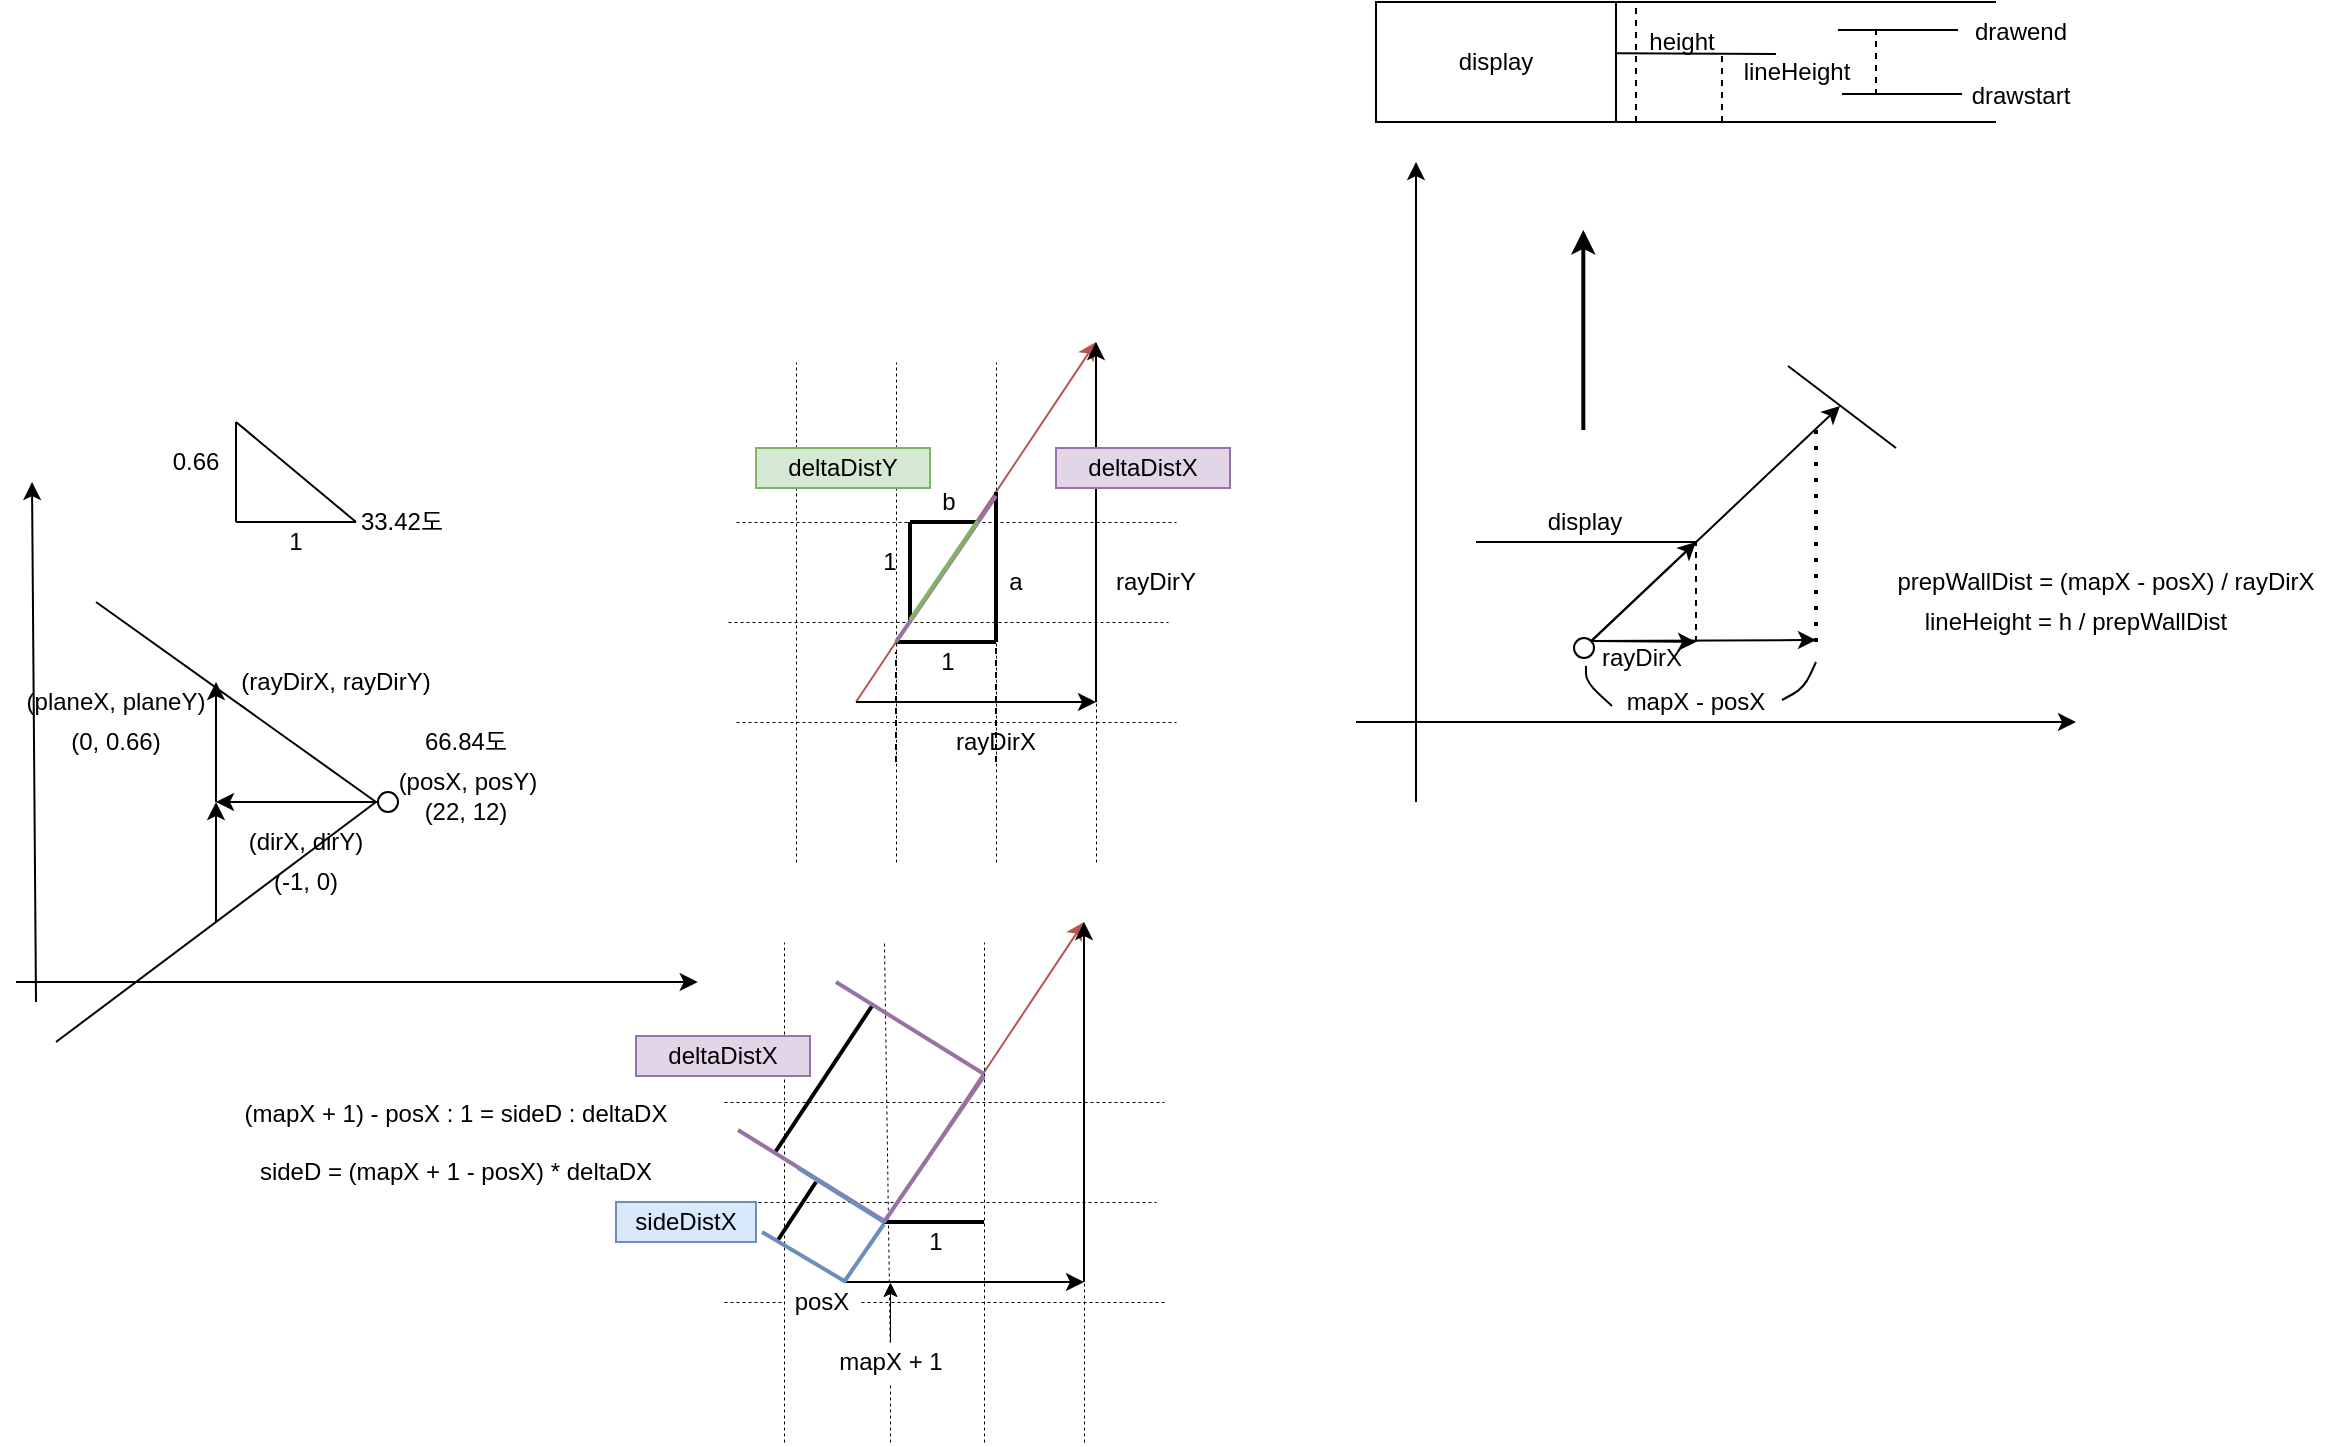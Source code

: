 <mxfile version="15.1.4" type="github" pages="3">
  <diagram id="mSh6Ika45wB9mhSGqDFz" name="Page-1">
    <mxGraphModel dx="722" dy="1306" grid="1" gridSize="10" guides="1" tooltips="1" connect="1" arrows="1" fold="1" page="1" pageScale="1" pageWidth="291" pageHeight="413" math="0" shadow="0">
      <root>
        <mxCell id="0" />
        <mxCell id="1" parent="0" />
        <mxCell id="lA7uYYmeE6Qmd-85u6qz-90" value="" style="endArrow=none;html=1;strokeWidth=2;" parent="1" edge="1">
          <mxGeometry width="50" height="50" relative="1" as="geometry">
            <mxPoint x="448" y="182" as="sourcePoint" />
            <mxPoint x="399" y="256" as="targetPoint" />
          </mxGeometry>
        </mxCell>
        <mxCell id="lA7uYYmeE6Qmd-85u6qz-89" value="" style="endArrow=none;html=1;strokeWidth=2;" parent="1" edge="1">
          <mxGeometry width="50" height="50" relative="1" as="geometry">
            <mxPoint x="401" y="299" as="sourcePoint" />
            <mxPoint x="420" y="270" as="targetPoint" />
          </mxGeometry>
        </mxCell>
        <mxCell id="lA7uYYmeE6Qmd-85u6qz-1" value="" style="endArrow=classic;html=1;" parent="1" edge="1">
          <mxGeometry width="50" height="50" relative="1" as="geometry">
            <mxPoint x="20" y="170" as="sourcePoint" />
            <mxPoint x="360.866" y="170" as="targetPoint" />
          </mxGeometry>
        </mxCell>
        <mxCell id="lA7uYYmeE6Qmd-85u6qz-2" value="" style="endArrow=classic;html=1;" parent="1" edge="1">
          <mxGeometry width="50" height="50" relative="1" as="geometry">
            <mxPoint x="30" y="180" as="sourcePoint" />
            <mxPoint x="28" y="-80" as="targetPoint" />
          </mxGeometry>
        </mxCell>
        <mxCell id="lA7uYYmeE6Qmd-85u6qz-3" value="" style="ellipse;whiteSpace=wrap;html=1;" parent="1" vertex="1">
          <mxGeometry x="201" y="75" width="10" height="10" as="geometry" />
        </mxCell>
        <mxCell id="lA7uYYmeE6Qmd-85u6qz-4" value="(dirX, dirY)" style="text;html=1;strokeColor=none;fillColor=none;align=center;verticalAlign=middle;whiteSpace=wrap;rounded=0;" parent="1" vertex="1">
          <mxGeometry x="120" y="90" width="90" height="20" as="geometry" />
        </mxCell>
        <mxCell id="lA7uYYmeE6Qmd-85u6qz-5" value="(posX, posY)" style="text;html=1;strokeColor=none;fillColor=none;align=center;verticalAlign=middle;whiteSpace=wrap;rounded=0;" parent="1" vertex="1">
          <mxGeometry x="201" y="60" width="90" height="20" as="geometry" />
        </mxCell>
        <mxCell id="lA7uYYmeE6Qmd-85u6qz-6" value="" style="endArrow=classic;html=1;exitX=0;exitY=1;exitDx=0;exitDy=0;" parent="1" source="lA7uYYmeE6Qmd-85u6qz-5" edge="1">
          <mxGeometry width="50" height="50" relative="1" as="geometry">
            <mxPoint x="200" y="80" as="sourcePoint" />
            <mxPoint x="120" y="80" as="targetPoint" />
          </mxGeometry>
        </mxCell>
        <mxCell id="lA7uYYmeE6Qmd-85u6qz-7" value="(-1, 0)" style="text;html=1;strokeColor=none;fillColor=none;align=center;verticalAlign=middle;whiteSpace=wrap;rounded=0;" parent="1" vertex="1">
          <mxGeometry x="120" y="110" width="90" height="20" as="geometry" />
        </mxCell>
        <mxCell id="lA7uYYmeE6Qmd-85u6qz-8" value="(22, 12)" style="text;html=1;strokeColor=none;fillColor=none;align=center;verticalAlign=middle;whiteSpace=wrap;rounded=0;" parent="1" vertex="1">
          <mxGeometry x="200" y="75" width="90" height="20" as="geometry" />
        </mxCell>
        <mxCell id="lA7uYYmeE6Qmd-85u6qz-9" value="" style="endArrow=classic;html=1;" parent="1" edge="1">
          <mxGeometry width="50" height="50" relative="1" as="geometry">
            <mxPoint x="120" y="80" as="sourcePoint" />
            <mxPoint x="120" y="20" as="targetPoint" />
          </mxGeometry>
        </mxCell>
        <mxCell id="lA7uYYmeE6Qmd-85u6qz-11" value="(planeX, planeY)" style="text;html=1;strokeColor=none;fillColor=none;align=center;verticalAlign=middle;whiteSpace=wrap;rounded=0;" parent="1" vertex="1">
          <mxGeometry x="20" y="20" width="100" height="20" as="geometry" />
        </mxCell>
        <mxCell id="lA7uYYmeE6Qmd-85u6qz-12" value="(0, 0.66)" style="text;html=1;strokeColor=none;fillColor=none;align=center;verticalAlign=middle;whiteSpace=wrap;rounded=0;" parent="1" vertex="1">
          <mxGeometry x="20" y="40" width="100" height="20" as="geometry" />
        </mxCell>
        <mxCell id="lA7uYYmeE6Qmd-85u6qz-13" value="" style="endArrow=none;html=1;" parent="1" edge="1">
          <mxGeometry width="50" height="50" relative="1" as="geometry">
            <mxPoint x="130" y="-60" as="sourcePoint" />
            <mxPoint x="130" y="-110" as="targetPoint" />
          </mxGeometry>
        </mxCell>
        <mxCell id="lA7uYYmeE6Qmd-85u6qz-14" value="" style="endArrow=none;html=1;" parent="1" edge="1">
          <mxGeometry width="50" height="50" relative="1" as="geometry">
            <mxPoint x="130" y="-60" as="sourcePoint" />
            <mxPoint x="190" y="-60" as="targetPoint" />
          </mxGeometry>
        </mxCell>
        <mxCell id="lA7uYYmeE6Qmd-85u6qz-15" value="" style="endArrow=none;html=1;" parent="1" edge="1">
          <mxGeometry width="50" height="50" relative="1" as="geometry">
            <mxPoint x="190" y="-60" as="sourcePoint" />
            <mxPoint x="130" y="-110" as="targetPoint" />
          </mxGeometry>
        </mxCell>
        <mxCell id="lA7uYYmeE6Qmd-85u6qz-16" value="0.66" style="text;html=1;strokeColor=none;fillColor=none;align=center;verticalAlign=middle;whiteSpace=wrap;rounded=0;" parent="1" vertex="1">
          <mxGeometry x="60" y="-100" width="100" height="20" as="geometry" />
        </mxCell>
        <mxCell id="lA7uYYmeE6Qmd-85u6qz-17" value="1" style="text;html=1;strokeColor=none;fillColor=none;align=center;verticalAlign=middle;whiteSpace=wrap;rounded=0;" parent="1" vertex="1">
          <mxGeometry x="110" y="-60" width="100" height="20" as="geometry" />
        </mxCell>
        <mxCell id="lA7uYYmeE6Qmd-85u6qz-18" value="33.42도" style="text;html=1;strokeColor=none;fillColor=none;align=center;verticalAlign=middle;whiteSpace=wrap;rounded=0;" parent="1" vertex="1">
          <mxGeometry x="186" y="-70" width="54" height="20" as="geometry" />
        </mxCell>
        <mxCell id="lA7uYYmeE6Qmd-85u6qz-19" value="" style="endArrow=none;html=1;exitX=0;exitY=0.25;exitDx=0;exitDy=0;" parent="1" source="lA7uYYmeE6Qmd-85u6qz-8" edge="1">
          <mxGeometry width="50" height="50" relative="1" as="geometry">
            <mxPoint x="200" y="-50" as="sourcePoint" />
            <mxPoint x="60" y="-20" as="targetPoint" />
          </mxGeometry>
        </mxCell>
        <mxCell id="lA7uYYmeE6Qmd-85u6qz-20" value="" style="endArrow=none;html=1;exitX=0;exitY=0.25;exitDx=0;exitDy=0;" parent="1" source="lA7uYYmeE6Qmd-85u6qz-8" edge="1">
          <mxGeometry width="50" height="50" relative="1" as="geometry">
            <mxPoint x="210" y="90" as="sourcePoint" />
            <mxPoint x="40" y="200" as="targetPoint" />
          </mxGeometry>
        </mxCell>
        <mxCell id="lA7uYYmeE6Qmd-85u6qz-21" value="" style="endArrow=classic;html=1;" parent="1" edge="1">
          <mxGeometry width="50" height="50" relative="1" as="geometry">
            <mxPoint x="120" y="140" as="sourcePoint" />
            <mxPoint x="120" y="80" as="targetPoint" />
          </mxGeometry>
        </mxCell>
        <mxCell id="lA7uYYmeE6Qmd-85u6qz-22" value="66.84도" style="text;html=1;strokeColor=none;fillColor=none;align=center;verticalAlign=middle;whiteSpace=wrap;rounded=0;" parent="1" vertex="1">
          <mxGeometry x="218" y="40" width="54" height="20" as="geometry" />
        </mxCell>
        <mxCell id="lA7uYYmeE6Qmd-85u6qz-23" value="(rayDirX, rayDirY)" style="text;html=1;strokeColor=none;fillColor=none;align=center;verticalAlign=middle;whiteSpace=wrap;rounded=0;" parent="1" vertex="1">
          <mxGeometry x="130" y="10" width="100" height="20" as="geometry" />
        </mxCell>
        <mxCell id="lA7uYYmeE6Qmd-85u6qz-24" value="" style="endArrow=classic;html=1;fillColor=#f8cecc;strokeColor=#b85450;" parent="1" edge="1">
          <mxGeometry width="50" height="50" relative="1" as="geometry">
            <mxPoint x="440" y="30" as="sourcePoint" />
            <mxPoint x="560" y="-150" as="targetPoint" />
          </mxGeometry>
        </mxCell>
        <mxCell id="lA7uYYmeE6Qmd-85u6qz-25" value="" style="endArrow=classic;html=1;" parent="1" edge="1">
          <mxGeometry width="50" height="50" relative="1" as="geometry">
            <mxPoint x="440" y="30" as="sourcePoint" />
            <mxPoint x="560" y="30" as="targetPoint" />
          </mxGeometry>
        </mxCell>
        <mxCell id="lA7uYYmeE6Qmd-85u6qz-26" value="" style="endArrow=classic;html=1;" parent="1" edge="1">
          <mxGeometry width="50" height="50" relative="1" as="geometry">
            <mxPoint x="560" y="30" as="sourcePoint" />
            <mxPoint x="560" y="-150" as="targetPoint" />
          </mxGeometry>
        </mxCell>
        <mxCell id="lA7uYYmeE6Qmd-85u6qz-27" value="" style="endArrow=none;dashed=1;html=1;" parent="1" edge="1">
          <mxGeometry width="50" height="50" relative="1" as="geometry">
            <mxPoint x="460" y="60" as="sourcePoint" />
            <mxPoint x="460" y="5" as="targetPoint" />
          </mxGeometry>
        </mxCell>
        <mxCell id="lA7uYYmeE6Qmd-85u6qz-28" value="" style="endArrow=none;dashed=1;html=1;" parent="1" edge="1">
          <mxGeometry width="50" height="50" relative="1" as="geometry">
            <mxPoint x="510" y="60" as="sourcePoint" />
            <mxPoint x="510" y="-60" as="targetPoint" />
          </mxGeometry>
        </mxCell>
        <mxCell id="lA7uYYmeE6Qmd-85u6qz-30" value="1" style="text;html=1;strokeColor=none;fillColor=none;align=center;verticalAlign=middle;whiteSpace=wrap;rounded=0;" parent="1" vertex="1">
          <mxGeometry x="466" width="40" height="20" as="geometry" />
        </mxCell>
        <mxCell id="lA7uYYmeE6Qmd-85u6qz-32" value="a" style="text;html=1;strokeColor=none;fillColor=none;align=center;verticalAlign=middle;whiteSpace=wrap;rounded=0;" parent="1" vertex="1">
          <mxGeometry x="510" y="-40" width="20" height="20" as="geometry" />
        </mxCell>
        <mxCell id="lA7uYYmeE6Qmd-85u6qz-33" value="rayDirX" style="text;html=1;strokeColor=none;fillColor=none;align=center;verticalAlign=middle;whiteSpace=wrap;rounded=0;" parent="1" vertex="1">
          <mxGeometry x="490" y="40" width="40" height="20" as="geometry" />
        </mxCell>
        <mxCell id="lA7uYYmeE6Qmd-85u6qz-34" value="rayDirY" style="text;html=1;strokeColor=none;fillColor=none;align=center;verticalAlign=middle;whiteSpace=wrap;rounded=0;" parent="1" vertex="1">
          <mxGeometry x="570" y="-40" width="40" height="20" as="geometry" />
        </mxCell>
        <mxCell id="lA7uYYmeE6Qmd-85u6qz-39" value="" style="endArrow=none;dashed=1;html=1;strokeWidth=0.5;" parent="1" edge="1">
          <mxGeometry width="50" height="50" relative="1" as="geometry">
            <mxPoint x="410" y="110" as="sourcePoint" />
            <mxPoint x="410" y="-140" as="targetPoint" />
          </mxGeometry>
        </mxCell>
        <mxCell id="lA7uYYmeE6Qmd-85u6qz-40" value="" style="endArrow=none;dashed=1;html=1;strokeWidth=0.5;" parent="1" edge="1">
          <mxGeometry width="50" height="50" relative="1" as="geometry">
            <mxPoint x="460" y="110" as="sourcePoint" />
            <mxPoint x="460" y="-140" as="targetPoint" />
          </mxGeometry>
        </mxCell>
        <mxCell id="lA7uYYmeE6Qmd-85u6qz-41" value="" style="endArrow=none;dashed=1;html=1;strokeWidth=0.5;" parent="1" edge="1">
          <mxGeometry width="50" height="50" relative="1" as="geometry">
            <mxPoint x="510" y="110" as="sourcePoint" />
            <mxPoint x="510" y="-140" as="targetPoint" />
          </mxGeometry>
        </mxCell>
        <mxCell id="lA7uYYmeE6Qmd-85u6qz-42" value="" style="endArrow=none;dashed=1;html=1;strokeWidth=0.5;" parent="1" edge="1">
          <mxGeometry width="50" height="50" relative="1" as="geometry">
            <mxPoint x="560" y="110" as="sourcePoint" />
            <mxPoint x="560" y="-150" as="targetPoint" />
          </mxGeometry>
        </mxCell>
        <mxCell id="lA7uYYmeE6Qmd-85u6qz-43" value="" style="endArrow=none;html=1;strokeWidth=2;" parent="1" edge="1">
          <mxGeometry width="50" height="50" relative="1" as="geometry">
            <mxPoint x="460" as="sourcePoint" />
            <mxPoint x="510" as="targetPoint" />
          </mxGeometry>
        </mxCell>
        <mxCell id="lA7uYYmeE6Qmd-85u6qz-44" value="" style="endArrow=none;html=1;strokeWidth=2;" parent="1" edge="1">
          <mxGeometry width="50" height="50" relative="1" as="geometry">
            <mxPoint x="510" y="-75" as="sourcePoint" />
            <mxPoint x="510" as="targetPoint" />
          </mxGeometry>
        </mxCell>
        <mxCell id="lA7uYYmeE6Qmd-85u6qz-45" value="" style="endArrow=none;dashed=1;html=1;strokeWidth=0.5;" parent="1" edge="1">
          <mxGeometry width="50" height="50" relative="1" as="geometry">
            <mxPoint x="376" y="-10" as="sourcePoint" />
            <mxPoint x="596" y="-10" as="targetPoint" />
          </mxGeometry>
        </mxCell>
        <mxCell id="lA7uYYmeE6Qmd-85u6qz-46" value="" style="endArrow=none;dashed=1;html=1;strokeWidth=0.5;" parent="1" edge="1">
          <mxGeometry width="50" height="50" relative="1" as="geometry">
            <mxPoint x="380" y="40" as="sourcePoint" />
            <mxPoint x="600" y="40" as="targetPoint" />
          </mxGeometry>
        </mxCell>
        <mxCell id="lA7uYYmeE6Qmd-85u6qz-47" value="" style="endArrow=none;dashed=1;html=1;strokeWidth=0.5;" parent="1" edge="1">
          <mxGeometry width="50" height="50" relative="1" as="geometry">
            <mxPoint x="380" y="-60" as="sourcePoint" />
            <mxPoint x="600" y="-60" as="targetPoint" />
          </mxGeometry>
        </mxCell>
        <mxCell id="lA7uYYmeE6Qmd-85u6qz-48" value="" style="endArrow=none;html=1;strokeWidth=2;" parent="1" edge="1">
          <mxGeometry width="50" height="50" relative="1" as="geometry">
            <mxPoint x="467" y="-10" as="sourcePoint" />
            <mxPoint x="467" y="-60" as="targetPoint" />
          </mxGeometry>
        </mxCell>
        <mxCell id="lA7uYYmeE6Qmd-85u6qz-50" value="" style="endArrow=none;html=1;strokeWidth=2;" parent="1" edge="1">
          <mxGeometry width="50" height="50" relative="1" as="geometry">
            <mxPoint x="500" y="-60" as="sourcePoint" />
            <mxPoint x="467" y="-60" as="targetPoint" />
          </mxGeometry>
        </mxCell>
        <mxCell id="lA7uYYmeE6Qmd-85u6qz-51" value="1" style="text;html=1;strokeColor=none;fillColor=none;align=center;verticalAlign=middle;whiteSpace=wrap;rounded=0;" parent="1" vertex="1">
          <mxGeometry x="437" y="-50" width="40" height="20" as="geometry" />
        </mxCell>
        <mxCell id="lA7uYYmeE6Qmd-85u6qz-52" value="b" style="text;html=1;strokeColor=none;fillColor=none;align=center;verticalAlign=middle;whiteSpace=wrap;rounded=0;" parent="1" vertex="1">
          <mxGeometry x="442.5" y="-80" width="87" height="20" as="geometry" />
        </mxCell>
        <mxCell id="lA7uYYmeE6Qmd-85u6qz-54" value="" style="endArrow=none;html=1;strokeWidth=2;entryX=0.776;entryY=0.35;entryDx=0;entryDy=0;entryPerimeter=0;fillColor=#e1d5e7;strokeColor=#9673a6;" parent="1" target="lA7uYYmeE6Qmd-85u6qz-52" edge="1">
          <mxGeometry width="50" height="50" relative="1" as="geometry">
            <mxPoint x="460" as="sourcePoint" />
            <mxPoint x="620" y="-60" as="targetPoint" />
          </mxGeometry>
        </mxCell>
        <mxCell id="lA7uYYmeE6Qmd-85u6qz-56" value="" style="endArrow=none;html=1;strokeWidth=2;fillColor=#d5e8d4;strokeColor=#82b366;entryX=0.67;entryY=0.979;entryDx=0;entryDy=0;entryPerimeter=0;" parent="1" target="lA7uYYmeE6Qmd-85u6qz-52" edge="1">
          <mxGeometry width="50" height="50" relative="1" as="geometry">
            <mxPoint x="467" y="-11" as="sourcePoint" />
            <mxPoint x="500" y="-60" as="targetPoint" />
          </mxGeometry>
        </mxCell>
        <mxCell id="lA7uYYmeE6Qmd-85u6qz-57" value="" style="endArrow=classic;html=1;fillColor=#f8cecc;strokeColor=#b85450;" parent="1" edge="1">
          <mxGeometry width="50" height="50" relative="1" as="geometry">
            <mxPoint x="435" y="319" as="sourcePoint" />
            <mxPoint x="554" y="140.0" as="targetPoint" />
          </mxGeometry>
        </mxCell>
        <mxCell id="lA7uYYmeE6Qmd-85u6qz-58" value="" style="endArrow=classic;html=1;" parent="1" edge="1">
          <mxGeometry width="50" height="50" relative="1" as="geometry">
            <mxPoint x="434" y="320" as="sourcePoint" />
            <mxPoint x="554" y="320" as="targetPoint" />
          </mxGeometry>
        </mxCell>
        <mxCell id="lA7uYYmeE6Qmd-85u6qz-59" value="" style="endArrow=classic;html=1;" parent="1" edge="1">
          <mxGeometry width="50" height="50" relative="1" as="geometry">
            <mxPoint x="554" y="320" as="sourcePoint" />
            <mxPoint x="554" y="140.0" as="targetPoint" />
          </mxGeometry>
        </mxCell>
        <mxCell id="lA7uYYmeE6Qmd-85u6qz-62" value="1" style="text;html=1;strokeColor=none;fillColor=none;align=center;verticalAlign=middle;whiteSpace=wrap;rounded=0;" parent="1" vertex="1">
          <mxGeometry x="460" y="290" width="40" height="20" as="geometry" />
        </mxCell>
        <mxCell id="lA7uYYmeE6Qmd-85u6qz-68" value="" style="endArrow=none;dashed=1;html=1;strokeWidth=0.5;" parent="1" edge="1">
          <mxGeometry width="50" height="50" relative="1" as="geometry">
            <mxPoint x="404" y="400" as="sourcePoint" />
            <mxPoint x="404" y="150.0" as="targetPoint" />
          </mxGeometry>
        </mxCell>
        <mxCell id="lA7uYYmeE6Qmd-85u6qz-69" value="" style="endArrow=none;dashed=1;html=1;strokeWidth=0.5;startArrow=none;" parent="1" source="lA7uYYmeE6Qmd-85u6qz-93" edge="1">
          <mxGeometry width="50" height="50" relative="1" as="geometry">
            <mxPoint x="454" y="400" as="sourcePoint" />
            <mxPoint x="454" y="150.0" as="targetPoint" />
          </mxGeometry>
        </mxCell>
        <mxCell id="lA7uYYmeE6Qmd-85u6qz-70" value="" style="endArrow=none;dashed=1;html=1;strokeWidth=0.5;" parent="1" edge="1">
          <mxGeometry width="50" height="50" relative="1" as="geometry">
            <mxPoint x="504" y="400" as="sourcePoint" />
            <mxPoint x="504" y="150.0" as="targetPoint" />
          </mxGeometry>
        </mxCell>
        <mxCell id="lA7uYYmeE6Qmd-85u6qz-71" value="" style="endArrow=none;dashed=1;html=1;strokeWidth=0.5;" parent="1" edge="1">
          <mxGeometry width="50" height="50" relative="1" as="geometry">
            <mxPoint x="554" y="400" as="sourcePoint" />
            <mxPoint x="554" y="140.0" as="targetPoint" />
          </mxGeometry>
        </mxCell>
        <mxCell id="lA7uYYmeE6Qmd-85u6qz-72" value="" style="endArrow=none;html=1;strokeWidth=2;" parent="1" edge="1">
          <mxGeometry width="50" height="50" relative="1" as="geometry">
            <mxPoint x="454" y="290" as="sourcePoint" />
            <mxPoint x="504" y="290" as="targetPoint" />
          </mxGeometry>
        </mxCell>
        <mxCell id="lA7uYYmeE6Qmd-85u6qz-74" value="" style="endArrow=none;dashed=1;html=1;strokeWidth=0.5;" parent="1" edge="1">
          <mxGeometry width="50" height="50" relative="1" as="geometry">
            <mxPoint x="370" y="280" as="sourcePoint" />
            <mxPoint x="590" y="280" as="targetPoint" />
          </mxGeometry>
        </mxCell>
        <mxCell id="lA7uYYmeE6Qmd-85u6qz-75" value="" style="endArrow=none;dashed=1;html=1;strokeWidth=0.5;startArrow=none;" parent="1" source="lA7uYYmeE6Qmd-85u6qz-92" edge="1">
          <mxGeometry width="50" height="50" relative="1" as="geometry">
            <mxPoint x="374" y="330" as="sourcePoint" />
            <mxPoint x="594" y="330" as="targetPoint" />
          </mxGeometry>
        </mxCell>
        <mxCell id="lA7uYYmeE6Qmd-85u6qz-76" value="" style="endArrow=none;dashed=1;html=1;strokeWidth=0.5;" parent="1" edge="1">
          <mxGeometry width="50" height="50" relative="1" as="geometry">
            <mxPoint x="374" y="230" as="sourcePoint" />
            <mxPoint x="594" y="230" as="targetPoint" />
          </mxGeometry>
        </mxCell>
        <mxCell id="lA7uYYmeE6Qmd-85u6qz-81" value="" style="endArrow=none;html=1;strokeWidth=2;entryX=0.776;entryY=0.35;entryDx=0;entryDy=0;entryPerimeter=0;fillColor=#e1d5e7;strokeColor=#9673a6;" parent="1" edge="1">
          <mxGeometry width="50" height="50" relative="1" as="geometry">
            <mxPoint x="454" y="290" as="sourcePoint" />
            <mxPoint x="504.012" y="217" as="targetPoint" />
          </mxGeometry>
        </mxCell>
        <mxCell id="lA7uYYmeE6Qmd-85u6qz-82" value="" style="endArrow=none;html=1;strokeWidth=2;fillColor=#dae8fc;strokeColor=#6c8ebf;" parent="1" edge="1">
          <mxGeometry width="50" height="50" relative="1" as="geometry">
            <mxPoint x="454" y="291" as="sourcePoint" />
            <mxPoint x="434" y="320" as="targetPoint" />
          </mxGeometry>
        </mxCell>
        <mxCell id="lA7uYYmeE6Qmd-85u6qz-85" value="" style="endArrow=none;html=1;strokeWidth=2;fillColor=#dae8fc;strokeColor=#6c8ebf;" parent="1" edge="1">
          <mxGeometry width="50" height="50" relative="1" as="geometry">
            <mxPoint x="435" y="320" as="sourcePoint" />
            <mxPoint x="393" y="295" as="targetPoint" />
          </mxGeometry>
        </mxCell>
        <mxCell id="lA7uYYmeE6Qmd-85u6qz-86" value="" style="endArrow=none;html=1;strokeWidth=2;fillColor=#e1d5e7;strokeColor=#9673a6;" parent="1" edge="1">
          <mxGeometry width="50" height="50" relative="1" as="geometry">
            <mxPoint x="430" y="170" as="sourcePoint" />
            <mxPoint x="504" y="216" as="targetPoint" />
          </mxGeometry>
        </mxCell>
        <mxCell id="lA7uYYmeE6Qmd-85u6qz-87" value="" style="endArrow=none;html=1;strokeWidth=2;fillColor=#e1d5e7;strokeColor=#9673a6;" parent="1" edge="1">
          <mxGeometry width="50" height="50" relative="1" as="geometry">
            <mxPoint x="381" y="244" as="sourcePoint" />
            <mxPoint x="455" y="290" as="targetPoint" />
          </mxGeometry>
        </mxCell>
        <mxCell id="lA7uYYmeE6Qmd-85u6qz-84" value="" style="endArrow=none;html=1;strokeWidth=2;fillColor=#dae8fc;strokeColor=#6c8ebf;" parent="1" edge="1">
          <mxGeometry width="50" height="50" relative="1" as="geometry">
            <mxPoint x="454" y="290" as="sourcePoint" />
            <mxPoint x="411" y="263" as="targetPoint" />
          </mxGeometry>
        </mxCell>
        <mxCell id="lA7uYYmeE6Qmd-85u6qz-66" value="deltaDistX" style="text;html=1;align=center;verticalAlign=middle;whiteSpace=wrap;rounded=0;fillColor=#e1d5e7;strokeColor=#9673a6;rotation=0;" parent="1" vertex="1">
          <mxGeometry x="330" y="197" width="87" height="20" as="geometry" />
        </mxCell>
        <mxCell id="lA7uYYmeE6Qmd-85u6qz-67" value="sideDistX" style="text;html=1;strokeColor=#6c8ebf;fillColor=#dae8fc;align=center;verticalAlign=middle;whiteSpace=wrap;rounded=0;rotation=0;" parent="1" vertex="1">
          <mxGeometry x="320" y="280" width="70" height="20" as="geometry" />
        </mxCell>
        <mxCell id="lA7uYYmeE6Qmd-85u6qz-35" value="deltaDistX" style="text;html=1;align=center;verticalAlign=middle;whiteSpace=wrap;rounded=0;fillColor=#e1d5e7;strokeColor=#9673a6;" parent="1" vertex="1">
          <mxGeometry x="540" y="-97" width="87" height="20" as="geometry" />
        </mxCell>
        <mxCell id="lA7uYYmeE6Qmd-85u6qz-36" value="deltaDistY" style="text;html=1;strokeColor=#82b366;fillColor=#d5e8d4;align=center;verticalAlign=middle;whiteSpace=wrap;rounded=0;" parent="1" vertex="1">
          <mxGeometry x="390" y="-97" width="87" height="20" as="geometry" />
        </mxCell>
        <mxCell id="lA7uYYmeE6Qmd-85u6qz-94" value="(mapX + 1) - posX : 1 = sideD : deltaDX&lt;br&gt;&lt;br&gt;sideD = (mapX + 1 - posX) * deltaDX" style="text;html=1;strokeColor=none;fillColor=none;align=center;verticalAlign=middle;whiteSpace=wrap;rounded=0;" parent="1" vertex="1">
          <mxGeometry x="120" y="240" width="240" height="20" as="geometry" />
        </mxCell>
        <mxCell id="lA7uYYmeE6Qmd-85u6qz-92" value="posX" style="text;html=1;strokeColor=none;fillColor=none;align=center;verticalAlign=middle;whiteSpace=wrap;rounded=0;" parent="1" vertex="1">
          <mxGeometry x="402.5" y="320" width="40" height="20" as="geometry" />
        </mxCell>
        <mxCell id="lA7uYYmeE6Qmd-85u6qz-95" value="" style="endArrow=none;dashed=1;html=1;strokeWidth=0.5;" parent="1" target="lA7uYYmeE6Qmd-85u6qz-92" edge="1">
          <mxGeometry width="50" height="50" relative="1" as="geometry">
            <mxPoint x="374" y="330" as="sourcePoint" />
            <mxPoint x="594" y="330" as="targetPoint" />
          </mxGeometry>
        </mxCell>
        <mxCell id="lA7uYYmeE6Qmd-85u6qz-93" value="mapX + 1" style="text;html=1;strokeColor=none;fillColor=none;align=center;verticalAlign=middle;whiteSpace=wrap;rounded=0;" parent="1" vertex="1">
          <mxGeometry x="428.5" y="350" width="57" height="20" as="geometry" />
        </mxCell>
        <mxCell id="lA7uYYmeE6Qmd-85u6qz-96" value="" style="endArrow=none;dashed=1;html=1;strokeWidth=0.5;" parent="1" target="lA7uYYmeE6Qmd-85u6qz-93" edge="1">
          <mxGeometry width="50" height="50" relative="1" as="geometry">
            <mxPoint x="457" y="400" as="sourcePoint" />
            <mxPoint x="454" y="150.0" as="targetPoint" />
          </mxGeometry>
        </mxCell>
        <mxCell id="lA7uYYmeE6Qmd-85u6qz-97" value="" style="endArrow=classic;html=1;strokeWidth=0.5;exitX=0.5;exitY=0;exitDx=0;exitDy=0;" parent="1" source="lA7uYYmeE6Qmd-85u6qz-93" edge="1">
          <mxGeometry width="50" height="50" relative="1" as="geometry">
            <mxPoint x="490" y="310" as="sourcePoint" />
            <mxPoint x="457" y="320" as="targetPoint" />
          </mxGeometry>
        </mxCell>
        <mxCell id="lA7uYYmeE6Qmd-85u6qz-98" value="" style="endArrow=classic;html=1;strokeWidth=1;" parent="1" edge="1">
          <mxGeometry width="50" height="50" relative="1" as="geometry">
            <mxPoint x="690" y="40" as="sourcePoint" />
            <mxPoint x="1050" y="40" as="targetPoint" />
          </mxGeometry>
        </mxCell>
        <mxCell id="lA7uYYmeE6Qmd-85u6qz-99" value="" style="endArrow=classic;html=1;strokeWidth=1;" parent="1" edge="1">
          <mxGeometry width="50" height="50" relative="1" as="geometry">
            <mxPoint x="720" y="80" as="sourcePoint" />
            <mxPoint x="720" y="-240" as="targetPoint" />
          </mxGeometry>
        </mxCell>
        <mxCell id="lA7uYYmeE6Qmd-85u6qz-100" value="" style="ellipse;whiteSpace=wrap;html=1;" parent="1" vertex="1">
          <mxGeometry x="799" y="-2" width="10" height="10" as="geometry" />
        </mxCell>
        <mxCell id="lA7uYYmeE6Qmd-85u6qz-101" value="" style="endArrow=none;html=1;strokeWidth=1;" parent="1" edge="1">
          <mxGeometry width="50" height="50" relative="1" as="geometry">
            <mxPoint x="750" y="-50" as="sourcePoint" />
            <mxPoint x="860" y="-50" as="targetPoint" />
          </mxGeometry>
        </mxCell>
        <mxCell id="lA7uYYmeE6Qmd-85u6qz-102" value="" style="endArrow=classic;html=1;strokeWidth=1;exitX=1;exitY=0;exitDx=0;exitDy=0;" parent="1" source="lA7uYYmeE6Qmd-85u6qz-100" edge="1">
          <mxGeometry width="50" height="50" relative="1" as="geometry">
            <mxPoint x="810" as="sourcePoint" />
            <mxPoint x="860" y="-50" as="targetPoint" />
          </mxGeometry>
        </mxCell>
        <mxCell id="lA7uYYmeE6Qmd-85u6qz-103" value="" style="endArrow=classic;html=1;strokeWidth=1;exitX=1;exitY=0;exitDx=0;exitDy=0;" parent="1" source="lA7uYYmeE6Qmd-85u6qz-100" edge="1">
          <mxGeometry width="50" height="50" relative="1" as="geometry">
            <mxPoint x="750" y="-10" as="sourcePoint" />
            <mxPoint x="860" as="targetPoint" />
          </mxGeometry>
        </mxCell>
        <mxCell id="lA7uYYmeE6Qmd-85u6qz-104" value="" style="endArrow=none;dashed=1;html=1;strokeWidth=1;" parent="1" edge="1">
          <mxGeometry width="50" height="50" relative="1" as="geometry">
            <mxPoint x="860" as="sourcePoint" />
            <mxPoint x="860" y="-50" as="targetPoint" />
          </mxGeometry>
        </mxCell>
        <mxCell id="lA7uYYmeE6Qmd-85u6qz-105" value="rayDirX" style="text;html=1;strokeColor=none;fillColor=none;align=center;verticalAlign=middle;whiteSpace=wrap;rounded=0;" parent="1" vertex="1">
          <mxGeometry x="813" y="-2" width="40" height="20" as="geometry" />
        </mxCell>
        <mxCell id="lA7uYYmeE6Qmd-85u6qz-106" value="" style="endArrow=none;html=1;strokeWidth=1;" parent="1" edge="1">
          <mxGeometry width="50" height="50" relative="1" as="geometry">
            <mxPoint x="906" y="-138" as="sourcePoint" />
            <mxPoint x="960" y="-97" as="targetPoint" />
          </mxGeometry>
        </mxCell>
        <mxCell id="lA7uYYmeE6Qmd-85u6qz-107" value="" style="endArrow=classic;html=1;strokeWidth=1;exitX=0.93;exitY=0.097;exitDx=0;exitDy=0;exitPerimeter=0;" parent="1" source="lA7uYYmeE6Qmd-85u6qz-100" edge="1">
          <mxGeometry width="50" height="50" relative="1" as="geometry">
            <mxPoint x="810" as="sourcePoint" />
            <mxPoint x="932" y="-118" as="targetPoint" />
          </mxGeometry>
        </mxCell>
        <mxCell id="lA7uYYmeE6Qmd-85u6qz-108" value="" style="endArrow=none;dashed=1;html=1;dashPattern=1 3;strokeWidth=2;" parent="1" edge="1">
          <mxGeometry width="50" height="50" relative="1" as="geometry">
            <mxPoint x="920" as="sourcePoint" />
            <mxPoint x="920" y="-106" as="targetPoint" />
          </mxGeometry>
        </mxCell>
        <mxCell id="lA7uYYmeE6Qmd-85u6qz-109" value="" style="endArrow=classic;html=1;strokeWidth=1;exitX=1;exitY=0;exitDx=0;exitDy=0;" parent="1" source="lA7uYYmeE6Qmd-85u6qz-100" edge="1">
          <mxGeometry width="50" height="50" relative="1" as="geometry">
            <mxPoint x="910" y="-70" as="sourcePoint" />
            <mxPoint x="920" y="-1" as="targetPoint" />
          </mxGeometry>
        </mxCell>
        <mxCell id="lA7uYYmeE6Qmd-85u6qz-110" value="mapX - posX" style="text;html=1;strokeColor=none;fillColor=none;align=center;verticalAlign=middle;whiteSpace=wrap;rounded=0;" parent="1" vertex="1">
          <mxGeometry x="810" y="20" width="100" height="20" as="geometry" />
        </mxCell>
        <mxCell id="lA7uYYmeE6Qmd-85u6qz-111" value="" style="endArrow=none;html=1;strokeWidth=1;entryX=0.08;entryY=0.6;entryDx=0;entryDy=0;entryPerimeter=0;" parent="1" target="lA7uYYmeE6Qmd-85u6qz-110" edge="1">
          <mxGeometry width="50" height="50" relative="1" as="geometry">
            <mxPoint x="805" y="12" as="sourcePoint" />
            <mxPoint x="960" y="-130" as="targetPoint" />
            <Array as="points">
              <mxPoint x="805" y="20" />
            </Array>
          </mxGeometry>
        </mxCell>
        <mxCell id="lA7uYYmeE6Qmd-85u6qz-112" value="" style="endArrow=none;html=1;strokeWidth=1;exitX=0.93;exitY=0.45;exitDx=0;exitDy=0;exitPerimeter=0;" parent="1" source="lA7uYYmeE6Qmd-85u6qz-110" edge="1">
          <mxGeometry width="50" height="50" relative="1" as="geometry">
            <mxPoint x="815" y="22" as="sourcePoint" />
            <mxPoint x="920" y="10" as="targetPoint" />
            <Array as="points">
              <mxPoint x="914" y="23" />
            </Array>
          </mxGeometry>
        </mxCell>
        <mxCell id="lA7uYYmeE6Qmd-85u6qz-114" value="display" style="rounded=0;whiteSpace=wrap;html=1;" parent="1" vertex="1">
          <mxGeometry x="700" y="-320" width="120" height="60" as="geometry" />
        </mxCell>
        <mxCell id="lA7uYYmeE6Qmd-85u6qz-115" value="" style="endArrow=none;dashed=1;html=1;strokeWidth=1;" parent="1" edge="1">
          <mxGeometry width="50" height="50" relative="1" as="geometry">
            <mxPoint x="873" y="-260" as="sourcePoint" />
            <mxPoint x="873" y="-293" as="targetPoint" />
          </mxGeometry>
        </mxCell>
        <mxCell id="lA7uYYmeE6Qmd-85u6qz-116" value="lineHeight = h / prepWallDist" style="text;html=1;strokeColor=none;fillColor=none;align=center;verticalAlign=middle;whiteSpace=wrap;rounded=0;" parent="1" vertex="1">
          <mxGeometry x="960" y="-20" width="180" height="20" as="geometry" />
        </mxCell>
        <mxCell id="lA7uYYmeE6Qmd-85u6qz-117" value="" style="endArrow=none;html=1;strokeWidth=1;exitX=1.003;exitY=0.427;exitDx=0;exitDy=0;exitPerimeter=0;" parent="1" source="lA7uYYmeE6Qmd-85u6qz-114" edge="1">
          <mxGeometry width="50" height="50" relative="1" as="geometry">
            <mxPoint x="780" y="-204" as="sourcePoint" />
            <mxPoint x="900" y="-294" as="targetPoint" />
          </mxGeometry>
        </mxCell>
        <mxCell id="lA7uYYmeE6Qmd-85u6qz-118" value="" style="endArrow=none;html=1;strokeWidth=1;exitX=0.062;exitY=0.994;exitDx=0;exitDy=0;exitPerimeter=0;" parent="1" edge="1">
          <mxGeometry width="50" height="50" relative="1" as="geometry">
            <mxPoint x="820.0" y="-260" as="sourcePoint" />
            <mxPoint x="1010" y="-260" as="targetPoint" />
          </mxGeometry>
        </mxCell>
        <mxCell id="lA7uYYmeE6Qmd-85u6qz-119" value="height" style="text;html=1;strokeColor=none;fillColor=none;align=center;verticalAlign=middle;whiteSpace=wrap;rounded=0;" parent="1" vertex="1">
          <mxGeometry x="833" y="-310" width="40" height="20" as="geometry" />
        </mxCell>
        <mxCell id="lA7uYYmeE6Qmd-85u6qz-120" value="" style="endArrow=none;html=1;strokeWidth=1;exitX=1;exitY=0;exitDx=0;exitDy=0;" parent="1" source="lA7uYYmeE6Qmd-85u6qz-114" edge="1">
          <mxGeometry width="50" height="50" relative="1" as="geometry">
            <mxPoint x="830" y="-250" as="sourcePoint" />
            <mxPoint x="1010" y="-320" as="targetPoint" />
          </mxGeometry>
        </mxCell>
        <mxCell id="lA7uYYmeE6Qmd-85u6qz-121" value="" style="endArrow=none;dashed=1;html=1;strokeWidth=1;" parent="1" edge="1">
          <mxGeometry width="50" height="50" relative="1" as="geometry">
            <mxPoint x="830" y="-260" as="sourcePoint" />
            <mxPoint x="830" y="-320" as="targetPoint" />
          </mxGeometry>
        </mxCell>
        <mxCell id="lA7uYYmeE6Qmd-85u6qz-122" value="prepWallDist = (mapX - posX) / rayDirX" style="text;html=1;strokeColor=none;fillColor=none;align=center;verticalAlign=middle;whiteSpace=wrap;rounded=0;" parent="1" vertex="1">
          <mxGeometry x="950" y="-40" width="230" height="20" as="geometry" />
        </mxCell>
        <mxCell id="lA7uYYmeE6Qmd-85u6qz-123" value="lineHeight" style="text;html=1;strokeColor=none;fillColor=none;align=center;verticalAlign=middle;whiteSpace=wrap;rounded=0;" parent="1" vertex="1">
          <mxGeometry x="882" y="-295" width="57" height="20" as="geometry" />
        </mxCell>
        <mxCell id="lA7uYYmeE6Qmd-85u6qz-124" value="" style="endArrow=none;dashed=1;html=1;strokeWidth=1;" parent="1" edge="1">
          <mxGeometry width="50" height="50" relative="1" as="geometry">
            <mxPoint x="950" y="-273.5" as="sourcePoint" />
            <mxPoint x="950" y="-306.5" as="targetPoint" />
          </mxGeometry>
        </mxCell>
        <mxCell id="lA7uYYmeE6Qmd-85u6qz-125" value="" style="endArrow=none;html=1;strokeWidth=1;" parent="1" edge="1">
          <mxGeometry width="50" height="50" relative="1" as="geometry">
            <mxPoint x="931" y="-306" as="sourcePoint" />
            <mxPoint x="991" y="-306" as="targetPoint" />
          </mxGeometry>
        </mxCell>
        <mxCell id="lA7uYYmeE6Qmd-85u6qz-126" value="" style="endArrow=none;html=1;strokeWidth=1;" parent="1" edge="1">
          <mxGeometry width="50" height="50" relative="1" as="geometry">
            <mxPoint x="933" y="-274" as="sourcePoint" />
            <mxPoint x="993" y="-274" as="targetPoint" />
          </mxGeometry>
        </mxCell>
        <mxCell id="lA7uYYmeE6Qmd-85u6qz-127" value="drawstart" style="text;html=1;strokeColor=none;fillColor=none;align=center;verticalAlign=middle;whiteSpace=wrap;rounded=0;" parent="1" vertex="1">
          <mxGeometry x="994" y="-283" width="57" height="20" as="geometry" />
        </mxCell>
        <mxCell id="lA7uYYmeE6Qmd-85u6qz-128" value="drawend" style="text;html=1;strokeColor=none;fillColor=none;align=center;verticalAlign=middle;whiteSpace=wrap;rounded=0;" parent="1" vertex="1">
          <mxGeometry x="994" y="-315" width="57" height="20" as="geometry" />
        </mxCell>
        <mxCell id="-CFEwAlRHSnfaY5DN0Q2-1" value="" style="curved=1;endArrow=classic;html=1;strokeWidth=2;" parent="1" edge="1">
          <mxGeometry width="50" height="50" relative="1" as="geometry">
            <mxPoint x="803.66" y="-106" as="sourcePoint" />
            <mxPoint x="803.66" y="-206" as="targetPoint" />
            <Array as="points" />
          </mxGeometry>
        </mxCell>
        <mxCell id="-CFEwAlRHSnfaY5DN0Q2-2" value="display" style="text;html=1;strokeColor=none;fillColor=none;align=center;verticalAlign=middle;whiteSpace=wrap;rounded=0;" parent="1" vertex="1">
          <mxGeometry x="775.5" y="-70" width="57" height="20" as="geometry" />
        </mxCell>
      </root>
    </mxGraphModel>
  </diagram>
  <diagram id="LEzwp549Yum6usb1Drez" name="Page-2">
    <mxGraphModel dx="498" dy="1785" grid="1" gridSize="10" guides="1" tooltips="1" connect="1" arrows="1" fold="1" page="1" pageScale="1" pageWidth="827" pageHeight="1169" math="0" shadow="0">
      <root>
        <mxCell id="V6_TZW5IvBjFG97uHWtM-0" />
        <mxCell id="V6_TZW5IvBjFG97uHWtM-1" parent="V6_TZW5IvBjFG97uHWtM-0" />
        <mxCell id="YZgs2Gx8c9vxSeyU8--f-5" value="" style="rounded=0;whiteSpace=wrap;html=1;" vertex="1" parent="V6_TZW5IvBjFG97uHWtM-1">
          <mxGeometry x="1210" y="-100" width="270" height="180" as="geometry" />
        </mxCell>
        <mxCell id="V6_TZW5IvBjFG97uHWtM-5" value="" style="edgeStyle=orthogonalEdgeStyle;rounded=0;orthogonalLoop=1;jettySize=auto;html=1;strokeWidth=2;" edge="1" parent="V6_TZW5IvBjFG97uHWtM-1" source="V6_TZW5IvBjFG97uHWtM-2" target="V6_TZW5IvBjFG97uHWtM-4">
          <mxGeometry relative="1" as="geometry" />
        </mxCell>
        <mxCell id="V6_TZW5IvBjFG97uHWtM-2" value="&lt;font style=&quot;font-size: 17px&quot;&gt;main&lt;/font&gt;" style="rounded=1;whiteSpace=wrap;html=1;fillColor=#dae8fc;strokeColor=#6c8ebf;" vertex="1" parent="V6_TZW5IvBjFG97uHWtM-1">
          <mxGeometry x="270" y="120" width="190" height="50" as="geometry" />
        </mxCell>
        <mxCell id="V6_TZW5IvBjFG97uHWtM-3" value="&lt;font style=&quot;font-size: 17px&quot;&gt;info.texture[11][64 * 64]&lt;/font&gt;" style="rounded=1;whiteSpace=wrap;html=1;fillColor=#dae8fc;strokeColor=#6c8ebf;" vertex="1" parent="V6_TZW5IvBjFG97uHWtM-1">
          <mxGeometry x="70" y="180" width="190" height="50" as="geometry" />
        </mxCell>
        <mxCell id="V6_TZW5IvBjFG97uHWtM-7" value="" style="edgeStyle=orthogonalEdgeStyle;rounded=0;orthogonalLoop=1;jettySize=auto;html=1;strokeWidth=2;" edge="1" parent="V6_TZW5IvBjFG97uHWtM-1" source="V6_TZW5IvBjFG97uHWtM-4" target="V6_TZW5IvBjFG97uHWtM-6">
          <mxGeometry relative="1" as="geometry" />
        </mxCell>
        <mxCell id="V6_TZW5IvBjFG97uHWtM-9" value="" style="edgeStyle=orthogonalEdgeStyle;rounded=0;orthogonalLoop=1;jettySize=auto;html=1;strokeWidth=2;" edge="1" parent="V6_TZW5IvBjFG97uHWtM-1" source="V6_TZW5IvBjFG97uHWtM-4" target="V6_TZW5IvBjFG97uHWtM-8">
          <mxGeometry relative="1" as="geometry" />
        </mxCell>
        <mxCell id="V6_TZW5IvBjFG97uHWtM-4" value="&lt;font style=&quot;font-size: 17px&quot;&gt;load_texture&lt;/font&gt;" style="rounded=1;whiteSpace=wrap;html=1;fillColor=#dae8fc;strokeColor=#6c8ebf;" vertex="1" parent="V6_TZW5IvBjFG97uHWtM-1">
          <mxGeometry x="270" y="260" width="190" height="50" as="geometry" />
        </mxCell>
        <mxCell id="V6_TZW5IvBjFG97uHWtM-6" value="&lt;font style=&quot;font-size: 17px&quot;&gt;load_image&lt;/font&gt;" style="rounded=1;whiteSpace=wrap;html=1;fillColor=#dae8fc;strokeColor=#6c8ebf;" vertex="1" parent="V6_TZW5IvBjFG97uHWtM-1">
          <mxGeometry x="530" y="260" width="190" height="50" as="geometry" />
        </mxCell>
        <mxCell id="V6_TZW5IvBjFG97uHWtM-11" value="" style="edgeStyle=orthogonalEdgeStyle;rounded=0;orthogonalLoop=1;jettySize=auto;html=1;strokeWidth=2;" edge="1" parent="V6_TZW5IvBjFG97uHWtM-1" source="V6_TZW5IvBjFG97uHWtM-8" target="V6_TZW5IvBjFG97uHWtM-10">
          <mxGeometry relative="1" as="geometry" />
        </mxCell>
        <mxCell id="V6_TZW5IvBjFG97uHWtM-8" value="&lt;font style=&quot;font-size: 17px&quot;&gt;mlx_new_window&lt;/font&gt;" style="rounded=1;whiteSpace=wrap;html=1;fillColor=#dae8fc;strokeColor=#6c8ebf;" vertex="1" parent="V6_TZW5IvBjFG97uHWtM-1">
          <mxGeometry x="270" y="360" width="190" height="50" as="geometry" />
        </mxCell>
        <mxCell id="V6_TZW5IvBjFG97uHWtM-13" value="" style="edgeStyle=orthogonalEdgeStyle;rounded=0;orthogonalLoop=1;jettySize=auto;html=1;strokeWidth=2;" edge="1" parent="V6_TZW5IvBjFG97uHWtM-1" source="V6_TZW5IvBjFG97uHWtM-10" target="V6_TZW5IvBjFG97uHWtM-12">
          <mxGeometry relative="1" as="geometry" />
        </mxCell>
        <mxCell id="V6_TZW5IvBjFG97uHWtM-10" value="&lt;font style=&quot;font-size: 17px&quot;&gt;mlx_new_image&lt;/font&gt;" style="rounded=1;whiteSpace=wrap;html=1;fillColor=#dae8fc;strokeColor=#6c8ebf;" vertex="1" parent="V6_TZW5IvBjFG97uHWtM-1">
          <mxGeometry x="270" y="460" width="190" height="50" as="geometry" />
        </mxCell>
        <mxCell id="V6_TZW5IvBjFG97uHWtM-15" value="" style="edgeStyle=orthogonalEdgeStyle;rounded=0;orthogonalLoop=1;jettySize=auto;html=1;strokeWidth=2;" edge="1" parent="V6_TZW5IvBjFG97uHWtM-1" source="V6_TZW5IvBjFG97uHWtM-12" target="V6_TZW5IvBjFG97uHWtM-14">
          <mxGeometry relative="1" as="geometry" />
        </mxCell>
        <mxCell id="nt-cxWHb9rHOG3eaiVHA-1" value="" style="edgeStyle=orthogonalEdgeStyle;rounded=0;orthogonalLoop=1;jettySize=auto;html=1;strokeWidth=2;" edge="1" parent="V6_TZW5IvBjFG97uHWtM-1" source="V6_TZW5IvBjFG97uHWtM-12" target="nt-cxWHb9rHOG3eaiVHA-0">
          <mxGeometry relative="1" as="geometry" />
        </mxCell>
        <mxCell id="V6_TZW5IvBjFG97uHWtM-12" value="&lt;font style=&quot;font-size: 17px&quot;&gt;mlx_loop_hook&lt;/font&gt;" style="rounded=1;whiteSpace=wrap;html=1;fillColor=#dae8fc;strokeColor=#6c8ebf;" vertex="1" parent="V6_TZW5IvBjFG97uHWtM-1">
          <mxGeometry x="270" y="550" width="190" height="50" as="geometry" />
        </mxCell>
        <mxCell id="V6_TZW5IvBjFG97uHWtM-17" value="" style="edgeStyle=orthogonalEdgeStyle;rounded=0;orthogonalLoop=1;jettySize=auto;html=1;strokeWidth=2;" edge="1" parent="V6_TZW5IvBjFG97uHWtM-1" source="V6_TZW5IvBjFG97uHWtM-14" target="V6_TZW5IvBjFG97uHWtM-16">
          <mxGeometry relative="1" as="geometry" />
        </mxCell>
        <mxCell id="V6_TZW5IvBjFG97uHWtM-14" value="&lt;font style=&quot;font-size: 17px&quot;&gt;mlx_hook(KEY_press)&lt;br&gt;mlx_hook(KEY_release)&lt;br&gt;&lt;/font&gt;" style="rounded=1;whiteSpace=wrap;html=1;fillColor=#dae8fc;strokeColor=#6c8ebf;" vertex="1" parent="V6_TZW5IvBjFG97uHWtM-1">
          <mxGeometry x="235" y="640" width="260" height="50" as="geometry" />
        </mxCell>
        <mxCell id="V6_TZW5IvBjFG97uHWtM-16" value="&lt;font style=&quot;font-size: 17px&quot;&gt;mlx_loop&lt;/font&gt;" style="rounded=1;whiteSpace=wrap;html=1;fillColor=#dae8fc;strokeColor=#6c8ebf;" vertex="1" parent="V6_TZW5IvBjFG97uHWtM-1">
          <mxGeometry x="270" y="740" width="190" height="50" as="geometry" />
        </mxCell>
        <mxCell id="nt-cxWHb9rHOG3eaiVHA-5" value="" style="edgeStyle=orthogonalEdgeStyle;rounded=0;orthogonalLoop=1;jettySize=auto;html=1;strokeWidth=2;" edge="1" parent="V6_TZW5IvBjFG97uHWtM-1" source="nt-cxWHb9rHOG3eaiVHA-0" target="nt-cxWHb9rHOG3eaiVHA-2">
          <mxGeometry relative="1" as="geometry" />
        </mxCell>
        <mxCell id="nt-cxWHb9rHOG3eaiVHA-0" value="&lt;font style=&quot;font-size: 17px&quot;&gt;main_loop&lt;/font&gt;" style="rounded=1;whiteSpace=wrap;html=1;fillColor=#dae8fc;strokeColor=#6c8ebf;" vertex="1" parent="V6_TZW5IvBjFG97uHWtM-1">
          <mxGeometry x="730" y="550" width="190" height="50" as="geometry" />
        </mxCell>
        <mxCell id="nt-cxWHb9rHOG3eaiVHA-7" value="" style="edgeStyle=orthogonalEdgeStyle;rounded=0;orthogonalLoop=1;jettySize=auto;html=1;strokeWidth=2;" edge="1" parent="V6_TZW5IvBjFG97uHWtM-1" source="nt-cxWHb9rHOG3eaiVHA-2" target="nt-cxWHb9rHOG3eaiVHA-3">
          <mxGeometry relative="1" as="geometry" />
        </mxCell>
        <mxCell id="nt-cxWHb9rHOG3eaiVHA-2" value="&lt;font style=&quot;font-size: 17px&quot;&gt;calc&lt;/font&gt;" style="rounded=1;whiteSpace=wrap;html=1;fillColor=#dae8fc;strokeColor=#6c8ebf;" vertex="1" parent="V6_TZW5IvBjFG97uHWtM-1">
          <mxGeometry x="730" y="650" width="190" height="50" as="geometry" />
        </mxCell>
        <mxCell id="nt-cxWHb9rHOG3eaiVHA-8" value="" style="edgeStyle=orthogonalEdgeStyle;rounded=0;orthogonalLoop=1;jettySize=auto;html=1;strokeWidth=2;" edge="1" parent="V6_TZW5IvBjFG97uHWtM-1" source="nt-cxWHb9rHOG3eaiVHA-3" target="nt-cxWHb9rHOG3eaiVHA-4">
          <mxGeometry relative="1" as="geometry" />
        </mxCell>
        <mxCell id="nt-cxWHb9rHOG3eaiVHA-3" value="&lt;font style=&quot;font-size: 17px&quot;&gt;draw&lt;/font&gt;" style="rounded=1;whiteSpace=wrap;html=1;fillColor=#dae8fc;strokeColor=#6c8ebf;" vertex="1" parent="V6_TZW5IvBjFG97uHWtM-1">
          <mxGeometry x="730" y="750" width="190" height="50" as="geometry" />
        </mxCell>
        <mxCell id="nt-cxWHb9rHOG3eaiVHA-4" value="&lt;font style=&quot;font-size: 17px&quot;&gt;key_update&lt;/font&gt;" style="rounded=1;whiteSpace=wrap;html=1;fillColor=#dae8fc;strokeColor=#6c8ebf;" vertex="1" parent="V6_TZW5IvBjFG97uHWtM-1">
          <mxGeometry x="730" y="850" width="190" height="50" as="geometry" />
        </mxCell>
        <mxCell id="YZgs2Gx8c9vxSeyU8--f-2" value="" style="shape=trapezoid;perimeter=trapezoidPerimeter;whiteSpace=wrap;html=1;fixedSize=1;rotation=-180;size=80;" vertex="1" parent="V6_TZW5IvBjFG97uHWtM-1">
          <mxGeometry x="1210" y="-100" width="270" height="70" as="geometry" />
        </mxCell>
        <mxCell id="YZgs2Gx8c9vxSeyU8--f-3" value="" style="shape=trapezoid;perimeter=trapezoidPerimeter;whiteSpace=wrap;html=1;fixedSize=1;rotation=0;size=80;" vertex="1" parent="V6_TZW5IvBjFG97uHWtM-1">
          <mxGeometry x="1210" y="10" width="270" height="70" as="geometry" />
        </mxCell>
        <mxCell id="YZgs2Gx8c9vxSeyU8--f-6" value="" style="endArrow=none;html=1;strokeWidth=1;entryX=0.296;entryY=-0.003;entryDx=0;entryDy=0;entryPerimeter=0;exitX=0.704;exitY=0.003;exitDx=0;exitDy=0;exitPerimeter=0;" edge="1" parent="V6_TZW5IvBjFG97uHWtM-1" source="YZgs2Gx8c9vxSeyU8--f-3" target="YZgs2Gx8c9vxSeyU8--f-2">
          <mxGeometry width="50" height="50" relative="1" as="geometry">
            <mxPoint x="1356.08" y="55" as="sourcePoint" />
            <mxPoint x="1356.08" y="-55" as="targetPoint" />
          </mxGeometry>
        </mxCell>
        <mxCell id="YZgs2Gx8c9vxSeyU8--f-7" value="" style="endArrow=none;html=1;strokeWidth=1;entryX=0.3;entryY=-0.001;entryDx=0;entryDy=0;entryPerimeter=0;exitX=0.7;exitY=0.001;exitDx=0;exitDy=0;exitPerimeter=0;" edge="1" parent="V6_TZW5IvBjFG97uHWtM-1">
          <mxGeometry width="50" height="50" relative="1" as="geometry">
            <mxPoint x="1290" y="10.0" as="sourcePoint" />
            <mxPoint x="1290" y="-30.0" as="targetPoint" />
          </mxGeometry>
        </mxCell>
        <mxCell id="YZgs2Gx8c9vxSeyU8--f-12" value="" style="endArrow=none;html=1;strokeWidth=2;exitX=1;exitY=1;exitDx=0;exitDy=0;" edge="1" parent="V6_TZW5IvBjFG97uHWtM-1" source="YZgs2Gx8c9vxSeyU8--f-3">
          <mxGeometry width="50" height="50" relative="1" as="geometry">
            <mxPoint x="1430" y="50" as="sourcePoint" />
            <mxPoint x="1710" y="80" as="targetPoint" />
          </mxGeometry>
        </mxCell>
        <mxCell id="YZgs2Gx8c9vxSeyU8--f-13" value="" style="endArrow=none;html=1;strokeWidth=2;exitX=1;exitY=1;exitDx=0;exitDy=0;" edge="1" parent="V6_TZW5IvBjFG97uHWtM-1">
          <mxGeometry width="50" height="50" relative="1" as="geometry">
            <mxPoint x="1480" y="-10.29" as="sourcePoint" />
            <mxPoint x="1610" y="-10" as="targetPoint" />
          </mxGeometry>
        </mxCell>
        <mxCell id="YZgs2Gx8c9vxSeyU8--f-14" value="" style="endArrow=none;html=1;strokeWidth=2;exitX=1;exitY=1;exitDx=0;exitDy=0;" edge="1" parent="V6_TZW5IvBjFG97uHWtM-1">
          <mxGeometry width="50" height="50" relative="1" as="geometry">
            <mxPoint x="1480" y="-40.57" as="sourcePoint" />
            <mxPoint x="1700" y="-40" as="targetPoint" />
          </mxGeometry>
        </mxCell>
        <mxCell id="YZgs2Gx8c9vxSeyU8--f-15" value="" style="endArrow=none;dashed=1;html=1;strokeWidth=2;" edge="1" parent="V6_TZW5IvBjFG97uHWtM-1">
          <mxGeometry width="50" height="50" relative="1" as="geometry">
            <mxPoint x="1520" y="80" as="sourcePoint" />
            <mxPoint x="1520" y="-10" as="targetPoint" />
          </mxGeometry>
        </mxCell>
        <mxCell id="YZgs2Gx8c9vxSeyU8--f-18" value="&lt;font style=&quot;font-size: 17px&quot;&gt;posZ&lt;/font&gt;" style="text;html=1;strokeColor=none;fillColor=none;align=center;verticalAlign=middle;whiteSpace=wrap;rounded=0;" vertex="1" parent="V6_TZW5IvBjFG97uHWtM-1">
          <mxGeometry x="1530" y="20" width="40" height="20" as="geometry" />
        </mxCell>
        <mxCell id="YZgs2Gx8c9vxSeyU8--f-19" value="&lt;font style=&quot;font-size: 17px&quot;&gt;p&lt;/font&gt;" style="text;html=1;strokeColor=none;fillColor=none;align=center;verticalAlign=middle;whiteSpace=wrap;rounded=0;" vertex="1" parent="V6_TZW5IvBjFG97uHWtM-1">
          <mxGeometry x="1585" y="-37" width="40" height="20" as="geometry" />
        </mxCell>
        <mxCell id="YZgs2Gx8c9vxSeyU8--f-20" value="" style="endArrow=classic;html=1;strokeWidth=1;" edge="1" parent="V6_TZW5IvBjFG97uHWtM-1">
          <mxGeometry width="50" height="50" relative="1" as="geometry">
            <mxPoint x="1580" y="-10" as="sourcePoint" />
            <mxPoint x="1580" y="-40" as="targetPoint" />
          </mxGeometry>
        </mxCell>
        <mxCell id="YZgs2Gx8c9vxSeyU8--f-21" value="" style="endArrow=classic;html=1;strokeWidth=1;" edge="1" parent="V6_TZW5IvBjFG97uHWtM-1">
          <mxGeometry width="50" height="50" relative="1" as="geometry">
            <mxPoint x="1650" y="80" as="sourcePoint" />
            <mxPoint x="1650" y="-40" as="targetPoint" />
          </mxGeometry>
        </mxCell>
        <mxCell id="YZgs2Gx8c9vxSeyU8--f-22" value="&lt;font style=&quot;font-size: 17px&quot;&gt;y&lt;/font&gt;" style="text;html=1;strokeColor=none;fillColor=none;align=center;verticalAlign=middle;whiteSpace=wrap;rounded=0;" vertex="1" parent="V6_TZW5IvBjFG97uHWtM-1">
          <mxGeometry x="1654" width="40" height="20" as="geometry" />
        </mxCell>
        <mxCell id="YZgs2Gx8c9vxSeyU8--f-24" value="" style="ellipse;whiteSpace=wrap;html=1;" vertex="1" parent="V6_TZW5IvBjFG97uHWtM-1">
          <mxGeometry x="1335" y="610" width="20" height="20" as="geometry" />
        </mxCell>
        <mxCell id="YZgs2Gx8c9vxSeyU8--f-27" value="&lt;span style=&quot;font-size: 17px&quot;&gt;(rayDirX0, rayDirY0)&lt;/span&gt;" style="text;html=1;strokeColor=none;fillColor=none;align=center;verticalAlign=middle;whiteSpace=wrap;rounded=0;" vertex="1" parent="V6_TZW5IvBjFG97uHWtM-1">
          <mxGeometry x="1050" y="490" width="220" height="20" as="geometry" />
        </mxCell>
        <mxCell id="YZgs2Gx8c9vxSeyU8--f-28" value="&lt;span style=&quot;font-size: 17px&quot;&gt;(rayDirX1, rayDirY1)&lt;/span&gt;" style="text;html=1;strokeColor=none;fillColor=none;align=center;verticalAlign=middle;whiteSpace=wrap;rounded=0;" vertex="1" parent="V6_TZW5IvBjFG97uHWtM-1">
          <mxGeometry x="1410" y="490" width="220" height="20" as="geometry" />
        </mxCell>
        <mxCell id="YZgs2Gx8c9vxSeyU8--f-29" value="&lt;span style=&quot;font-size: 17px&quot;&gt;camera&lt;/span&gt;" style="text;html=1;strokeColor=none;fillColor=none;align=center;verticalAlign=middle;whiteSpace=wrap;rounded=0;" vertex="1" parent="V6_TZW5IvBjFG97uHWtM-1">
          <mxGeometry x="1235" y="640" width="220" height="20" as="geometry" />
        </mxCell>
        <mxCell id="YZgs2Gx8c9vxSeyU8--f-32" value="" style="endArrow=classic;html=1;strokeWidth=2;exitX=1;exitY=0;exitDx=0;exitDy=0;" edge="1" parent="V6_TZW5IvBjFG97uHWtM-1" source="YZgs2Gx8c9vxSeyU8--f-24">
          <mxGeometry width="50" height="50" relative="1" as="geometry">
            <mxPoint x="1370" y="500" as="sourcePoint" />
            <mxPoint x="1480" y="440" as="targetPoint" />
          </mxGeometry>
        </mxCell>
        <mxCell id="YZgs2Gx8c9vxSeyU8--f-33" value="" style="endArrow=classic;html=1;strokeWidth=2;exitX=0;exitY=0;exitDx=0;exitDy=0;" edge="1" parent="V6_TZW5IvBjFG97uHWtM-1" source="YZgs2Gx8c9vxSeyU8--f-24">
          <mxGeometry width="50" height="50" relative="1" as="geometry">
            <mxPoint x="1362.071" y="622.929" as="sourcePoint" />
            <mxPoint x="1210" y="440" as="targetPoint" />
          </mxGeometry>
        </mxCell>
        <mxCell id="YZgs2Gx8c9vxSeyU8--f-34" value="" style="endArrow=classic;html=1;strokeWidth=2;" edge="1" parent="V6_TZW5IvBjFG97uHWtM-1">
          <mxGeometry width="50" height="50" relative="1" as="geometry">
            <mxPoint x="1000" y="720" as="sourcePoint" />
            <mxPoint x="1530" y="720" as="targetPoint" />
          </mxGeometry>
        </mxCell>
        <mxCell id="YZgs2Gx8c9vxSeyU8--f-35" value="" style="endArrow=classic;html=1;strokeWidth=2;" edge="1" parent="V6_TZW5IvBjFG97uHWtM-1">
          <mxGeometry width="50" height="50" relative="1" as="geometry">
            <mxPoint x="1040" y="760" as="sourcePoint" />
            <mxPoint x="1040" y="120" as="targetPoint" />
          </mxGeometry>
        </mxCell>
        <mxCell id="YZgs2Gx8c9vxSeyU8--f-37" value="&lt;span style=&quot;font-size: 17px&quot;&gt;planeX, Y&lt;/span&gt;" style="text;html=1;strokeColor=none;fillColor=none;align=center;verticalAlign=middle;whiteSpace=wrap;rounded=0;" vertex="1" parent="V6_TZW5IvBjFG97uHWtM-1">
          <mxGeometry x="1310" y="410" width="220" height="20" as="geometry" />
        </mxCell>
        <mxCell id="YZgs2Gx8c9vxSeyU8--f-38" value="&lt;span style=&quot;font-size: 17px&quot;&gt;dirX, Y&lt;/span&gt;" style="text;html=1;strokeColor=none;fillColor=none;align=center;verticalAlign=middle;whiteSpace=wrap;rounded=0;" vertex="1" parent="V6_TZW5IvBjFG97uHWtM-1">
          <mxGeometry x="1200" y="490" width="220" height="20" as="geometry" />
        </mxCell>
        <mxCell id="ef9bOAhMcn1jd4TxH6Hh-2" value="" style="endArrow=classic;html=1;strokeWidth=2;exitX=0.5;exitY=0;exitDx=0;exitDy=0;" edge="1" parent="V6_TZW5IvBjFG97uHWtM-1" source="YZgs2Gx8c9vxSeyU8--f-24">
          <mxGeometry width="50" height="50" relative="1" as="geometry">
            <mxPoint x="1340" y="410" as="sourcePoint" />
            <mxPoint x="1345" y="440" as="targetPoint" />
          </mxGeometry>
        </mxCell>
        <mxCell id="ef9bOAhMcn1jd4TxH6Hh-3" value="" style="endArrow=classic;html=1;strokeWidth=2;" edge="1" parent="V6_TZW5IvBjFG97uHWtM-1">
          <mxGeometry width="50" height="50" relative="1" as="geometry">
            <mxPoint x="1345" y="440" as="sourcePoint" />
            <mxPoint x="1480" y="440" as="targetPoint" />
          </mxGeometry>
        </mxCell>
        <mxCell id="ef9bOAhMcn1jd4TxH6Hh-4" value="" style="endArrow=classic;html=1;strokeWidth=2;" edge="1" parent="V6_TZW5IvBjFG97uHWtM-1">
          <mxGeometry width="50" height="50" relative="1" as="geometry">
            <mxPoint x="1210" y="440" as="sourcePoint" />
            <mxPoint x="1345" y="440" as="targetPoint" />
          </mxGeometry>
        </mxCell>
      </root>
    </mxGraphModel>
  </diagram>
  <diagram id="rIBb3MIoArDwutpGVnFs" name="Page-3">
    <mxGraphModel dx="722" dy="893" grid="1" gridSize="10" guides="1" tooltips="1" connect="1" arrows="1" fold="1" page="1" pageScale="1" pageWidth="827" pageHeight="1169" math="0" shadow="0">
      <root>
        <mxCell id="MadTy2F88l_zuwjlHT9a-0" />
        <mxCell id="MadTy2F88l_zuwjlHT9a-1" parent="MadTy2F88l_zuwjlHT9a-0" />
      </root>
    </mxGraphModel>
  </diagram>
</mxfile>
